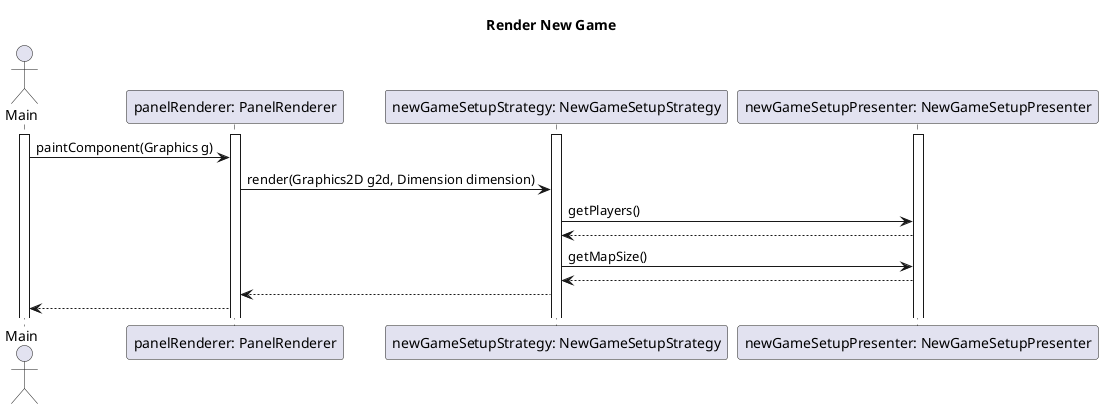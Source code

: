 @startuml NewGameRenderer

title Render New Game

actor "Main" As M
participant "panelRenderer: PanelRenderer" as Panelrenderer
participant "newGameSetupStrategy: NewGameSetupStrategy" as mms
participant "newGameSetupPresenter: NewGameSetupPresenter" as mmp

activate M
activate Panelrenderer
activate mms
activate mmp

M->Panelrenderer: paintComponent(Graphics g)
Panelrenderer->mms: render(Graphics2D g2d, Dimension dimension)
mms->mmp:getPlayers()
mmp-->mms

mms->mmp:getMapSize()
mmp-->mms
mms-->Panelrenderer
Panelrenderer-->M

@enduml